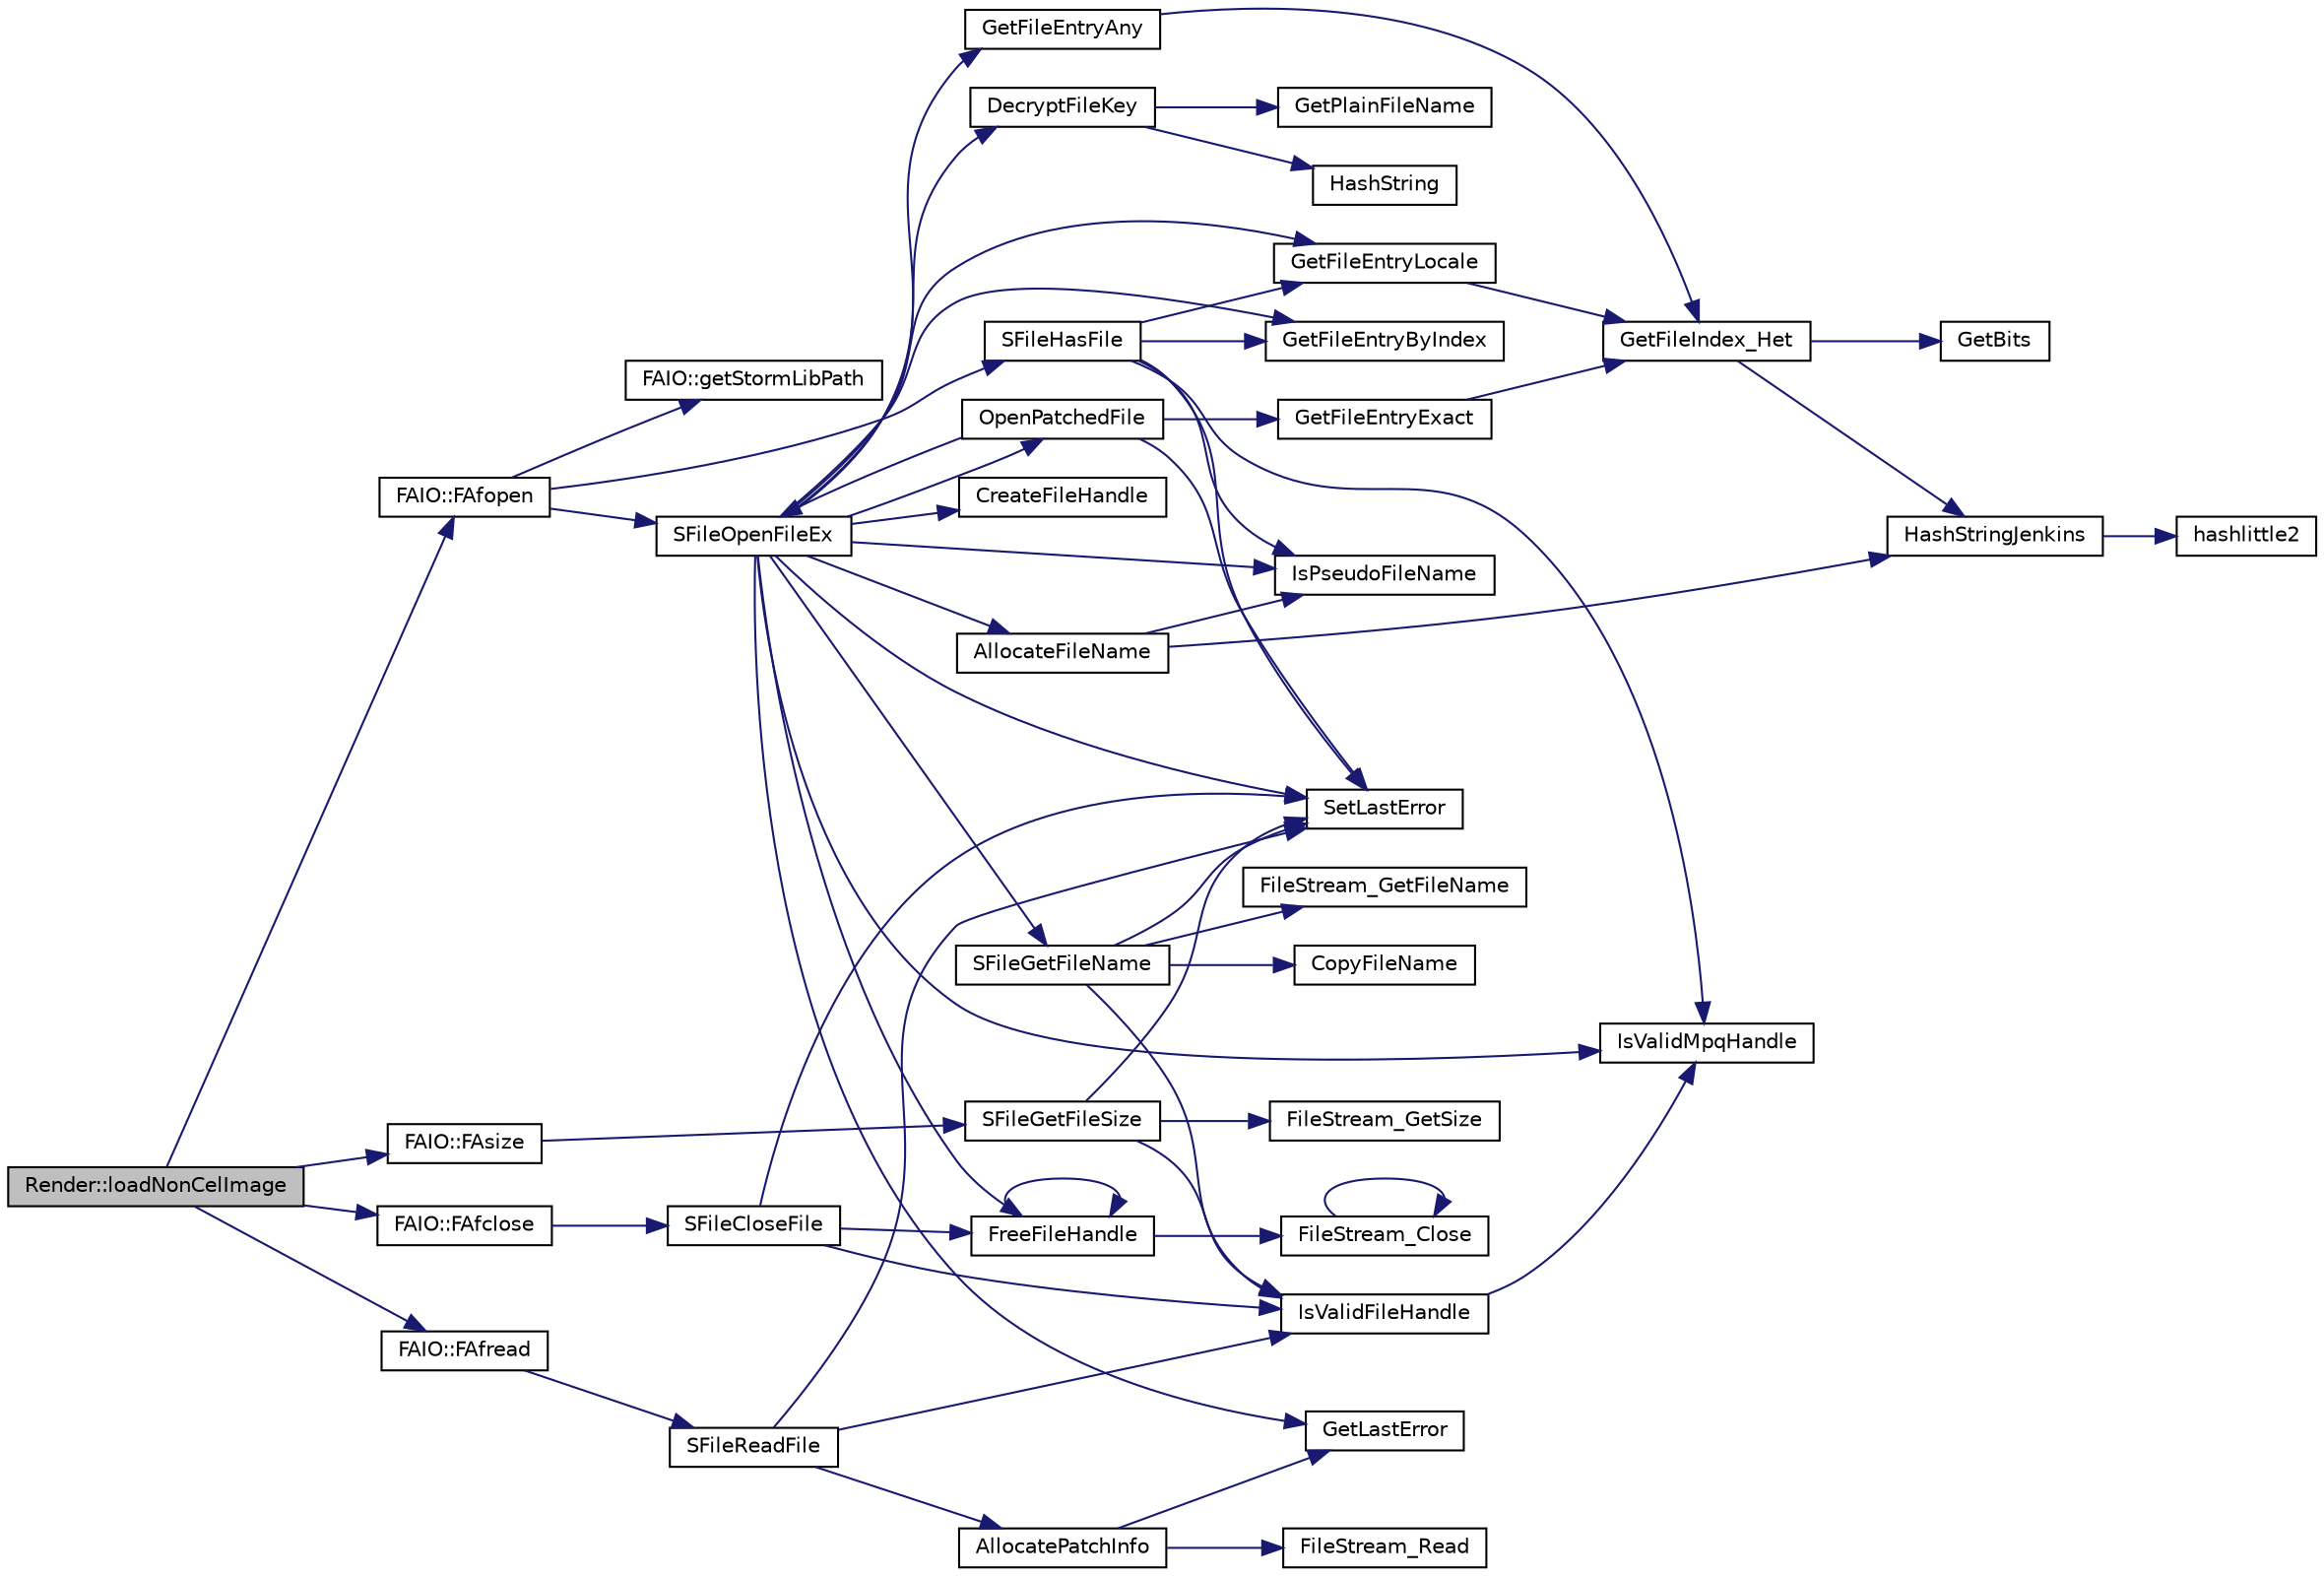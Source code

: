 digraph G
{
  edge [fontname="Helvetica",fontsize="10",labelfontname="Helvetica",labelfontsize="10"];
  node [fontname="Helvetica",fontsize="10",shape=record];
  rankdir="LR";
  Node1 [label="Render::loadNonCelImage",height=0.2,width=0.4,color="black", fillcolor="grey75", style="filled" fontcolor="black"];
  Node1 -> Node2 [color="midnightblue",fontsize="10",style="solid",fontname="Helvetica"];
  Node2 [label="FAIO::FAfopen",height=0.2,width=0.4,color="black", fillcolor="white", style="filled",URL="$namespace_f_a_i_o.html#a19fa8e6274a04bdeb5c54d1552e6248e"];
  Node2 -> Node3 [color="midnightblue",fontsize="10",style="solid",fontname="Helvetica"];
  Node3 [label="FAIO::getStormLibPath",height=0.2,width=0.4,color="black", fillcolor="white", style="filled",URL="$namespace_f_a_i_o.html#a96e8681bec0c217e0af771edd596d551"];
  Node2 -> Node4 [color="midnightblue",fontsize="10",style="solid",fontname="Helvetica"];
  Node4 [label="SFileHasFile",height=0.2,width=0.4,color="black", fillcolor="white", style="filled",URL="$_s_file_open_file_ex_8cpp.html#a7fb756b76326ffec7dbe07e4167490c0"];
  Node4 -> Node5 [color="midnightblue",fontsize="10",style="solid",fontname="Helvetica"];
  Node5 [label="IsValidMpqHandle",height=0.2,width=0.4,color="black", fillcolor="white", style="filled",URL="$_s_base_common_8cpp.html#a67882fdf8d424efbb6b2e1f748583a66"];
  Node4 -> Node6 [color="midnightblue",fontsize="10",style="solid",fontname="Helvetica"];
  Node6 [label="IsPseudoFileName",height=0.2,width=0.4,color="black", fillcolor="white", style="filled",URL="$_s_base_common_8cpp.html#ad01c4c290fa6caebc77053dbc12c1070"];
  Node4 -> Node7 [color="midnightblue",fontsize="10",style="solid",fontname="Helvetica"];
  Node7 [label="GetFileEntryLocale",height=0.2,width=0.4,color="black", fillcolor="white", style="filled",URL="$_s_base_file_table_8cpp.html#a7347ab3dd849dcc0350e1ca8d83af6b3"];
  Node7 -> Node8 [color="midnightblue",fontsize="10",style="solid",fontname="Helvetica"];
  Node8 [label="GetFileIndex_Het",height=0.2,width=0.4,color="black", fillcolor="white", style="filled",URL="$_s_base_file_table_8cpp.html#acf04d5326a7dd5e0c5d82598f8e76a50"];
  Node8 -> Node9 [color="midnightblue",fontsize="10",style="solid",fontname="Helvetica"];
  Node9 [label="HashStringJenkins",height=0.2,width=0.4,color="black", fillcolor="white", style="filled",URL="$_s_base_common_8cpp.html#a7c410e53e1793314064827d095ba86ce"];
  Node9 -> Node10 [color="midnightblue",fontsize="10",style="solid",fontname="Helvetica"];
  Node10 [label="hashlittle2",height=0.2,width=0.4,color="black", fillcolor="white", style="filled",URL="$lookup_8h.html#a28bbffa78951ac929184f31d92a05388"];
  Node8 -> Node11 [color="midnightblue",fontsize="10",style="solid",fontname="Helvetica"];
  Node11 [label="GetBits",height=0.2,width=0.4,color="black", fillcolor="white", style="filled",URL="$_s_base_file_table_8cpp.html#a8b7cf3b06d4cc7779a95a0ef92172269"];
  Node4 -> Node12 [color="midnightblue",fontsize="10",style="solid",fontname="Helvetica"];
  Node12 [label="GetFileEntryByIndex",height=0.2,width=0.4,color="black", fillcolor="white", style="filled",URL="$_s_base_file_table_8cpp.html#abf78f423c25cfc7a8065eca9dc4480af"];
  Node4 -> Node13 [color="midnightblue",fontsize="10",style="solid",fontname="Helvetica"];
  Node13 [label="SetLastError",height=0.2,width=0.4,color="black", fillcolor="white", style="filled",URL="$_file_stream_8cpp.html#ae12246cf2f9f9aa8e3a6367bd9fa2aed"];
  Node2 -> Node14 [color="midnightblue",fontsize="10",style="solid",fontname="Helvetica"];
  Node14 [label="SFileOpenFileEx",height=0.2,width=0.4,color="black", fillcolor="white", style="filled",URL="$_s_file_open_file_ex_8cpp.html#af9090bd528ef09a1c58bdb3931be5ec3"];
  Node14 -> Node5 [color="midnightblue",fontsize="10",style="solid",fontname="Helvetica"];
  Node14 -> Node6 [color="midnightblue",fontsize="10",style="solid",fontname="Helvetica"];
  Node14 -> Node12 [color="midnightblue",fontsize="10",style="solid",fontname="Helvetica"];
  Node14 -> Node7 [color="midnightblue",fontsize="10",style="solid",fontname="Helvetica"];
  Node14 -> Node15 [color="midnightblue",fontsize="10",style="solid",fontname="Helvetica"];
  Node15 [label="OpenPatchedFile",height=0.2,width=0.4,color="black", fillcolor="white", style="filled",URL="$_s_file_open_file_ex_8cpp.html#afa582c7f26b956201e18cd3677caefb8"];
  Node15 -> Node16 [color="midnightblue",fontsize="10",style="solid",fontname="Helvetica"];
  Node16 [label="GetFileEntryExact",height=0.2,width=0.4,color="black", fillcolor="white", style="filled",URL="$_s_base_file_table_8cpp.html#a90069131da300c2a6d9ff0b7a1b41806"];
  Node16 -> Node8 [color="midnightblue",fontsize="10",style="solid",fontname="Helvetica"];
  Node15 -> Node13 [color="midnightblue",fontsize="10",style="solid",fontname="Helvetica"];
  Node15 -> Node14 [color="midnightblue",fontsize="10",style="solid",fontname="Helvetica"];
  Node14 -> Node17 [color="midnightblue",fontsize="10",style="solid",fontname="Helvetica"];
  Node17 [label="GetFileEntryAny",height=0.2,width=0.4,color="black", fillcolor="white", style="filled",URL="$_s_base_file_table_8cpp.html#af5707ce5a7b11e9d533b24cda45ce7b1"];
  Node17 -> Node8 [color="midnightblue",fontsize="10",style="solid",fontname="Helvetica"];
  Node14 -> Node13 [color="midnightblue",fontsize="10",style="solid",fontname="Helvetica"];
  Node14 -> Node18 [color="midnightblue",fontsize="10",style="solid",fontname="Helvetica"];
  Node18 [label="CreateFileHandle",height=0.2,width=0.4,color="black", fillcolor="white", style="filled",URL="$_s_base_common_8cpp.html#af3e146ce1fda8ffaf72d6391956f29a3"];
  Node14 -> Node19 [color="midnightblue",fontsize="10",style="solid",fontname="Helvetica"];
  Node19 [label="AllocateFileName",height=0.2,width=0.4,color="black", fillcolor="white", style="filled",URL="$_s_base_file_table_8cpp.html#a551f6e01e95accafb0042ae9b8d81e61"];
  Node19 -> Node6 [color="midnightblue",fontsize="10",style="solid",fontname="Helvetica"];
  Node19 -> Node9 [color="midnightblue",fontsize="10",style="solid",fontname="Helvetica"];
  Node14 -> Node20 [color="midnightblue",fontsize="10",style="solid",fontname="Helvetica"];
  Node20 [label="DecryptFileKey",height=0.2,width=0.4,color="black", fillcolor="white", style="filled",URL="$_s_base_common_8cpp.html#af48f792817421c6ae782d3ea4f6e8772"];
  Node20 -> Node21 [color="midnightblue",fontsize="10",style="solid",fontname="Helvetica"];
  Node21 [label="GetPlainFileName",height=0.2,width=0.4,color="black", fillcolor="white", style="filled",URL="$_file_stream_8cpp.html#a4182f61165951a9334874d488e089844"];
  Node20 -> Node22 [color="midnightblue",fontsize="10",style="solid",fontname="Helvetica"];
  Node22 [label="HashString",height=0.2,width=0.4,color="black", fillcolor="white", style="filled",URL="$_s_base_common_8cpp.html#a253e7854c54b950673d285bc8ceba83a"];
  Node14 -> Node23 [color="midnightblue",fontsize="10",style="solid",fontname="Helvetica"];
  Node23 [label="SFileGetFileName",height=0.2,width=0.4,color="black", fillcolor="white", style="filled",URL="$_s_file_get_file_info_8cpp.html#a3909beee4f92f439ad52faef54a6a296"];
  Node23 -> Node24 [color="midnightblue",fontsize="10",style="solid",fontname="Helvetica"];
  Node24 [label="IsValidFileHandle",height=0.2,width=0.4,color="black", fillcolor="white", style="filled",URL="$_s_base_common_8cpp.html#a3216d5c62d758be099dfa3324cf34dd3"];
  Node24 -> Node5 [color="midnightblue",fontsize="10",style="solid",fontname="Helvetica"];
  Node23 -> Node25 [color="midnightblue",fontsize="10",style="solid",fontname="Helvetica"];
  Node25 [label="FileStream_GetFileName",height=0.2,width=0.4,color="black", fillcolor="white", style="filled",URL="$_file_stream_8cpp.html#a900badc0a3d7dff123d1c8a0b45c3c70"];
  Node23 -> Node26 [color="midnightblue",fontsize="10",style="solid",fontname="Helvetica"];
  Node26 [label="CopyFileName",height=0.2,width=0.4,color="black", fillcolor="white", style="filled",URL="$_file_stream_8cpp.html#ac501502e4d0f6f5904f24190566c3beb"];
  Node23 -> Node13 [color="midnightblue",fontsize="10",style="solid",fontname="Helvetica"];
  Node14 -> Node27 [color="midnightblue",fontsize="10",style="solid",fontname="Helvetica"];
  Node27 [label="GetLastError",height=0.2,width=0.4,color="black", fillcolor="white", style="filled",URL="$_file_stream_8cpp.html#a10b9a284527af83a44533867b0aff0fc"];
  Node14 -> Node28 [color="midnightblue",fontsize="10",style="solid",fontname="Helvetica"];
  Node28 [label="FreeFileHandle",height=0.2,width=0.4,color="black", fillcolor="white", style="filled",URL="$_s_base_common_8cpp.html#a18f4fd98a66477ad38b6b12f27cf2ad0"];
  Node28 -> Node28 [color="midnightblue",fontsize="10",style="solid",fontname="Helvetica"];
  Node28 -> Node29 [color="midnightblue",fontsize="10",style="solid",fontname="Helvetica"];
  Node29 [label="FileStream_Close",height=0.2,width=0.4,color="black", fillcolor="white", style="filled",URL="$_file_stream_8cpp.html#ae8b75c4797726e9c5ee0b4b03bf31442"];
  Node29 -> Node29 [color="midnightblue",fontsize="10",style="solid",fontname="Helvetica"];
  Node1 -> Node30 [color="midnightblue",fontsize="10",style="solid",fontname="Helvetica"];
  Node30 [label="FAIO::FAsize",height=0.2,width=0.4,color="black", fillcolor="white", style="filled",URL="$namespace_f_a_i_o.html#a9d547e56596e31ea2319e851e0010d90"];
  Node30 -> Node31 [color="midnightblue",fontsize="10",style="solid",fontname="Helvetica"];
  Node31 [label="SFileGetFileSize",height=0.2,width=0.4,color="black", fillcolor="white", style="filled",URL="$_s_file_read_file_8cpp.html#a1d30c5a49fb9c1c1669884646282e4d3"];
  Node31 -> Node24 [color="midnightblue",fontsize="10",style="solid",fontname="Helvetica"];
  Node31 -> Node32 [color="midnightblue",fontsize="10",style="solid",fontname="Helvetica"];
  Node32 [label="FileStream_GetSize",height=0.2,width=0.4,color="black", fillcolor="white", style="filled",URL="$_file_stream_8cpp.html#af505319882f0f4aaf396b6d061a2275b"];
  Node31 -> Node13 [color="midnightblue",fontsize="10",style="solid",fontname="Helvetica"];
  Node1 -> Node33 [color="midnightblue",fontsize="10",style="solid",fontname="Helvetica"];
  Node33 [label="FAIO::FAfread",height=0.2,width=0.4,color="black", fillcolor="white", style="filled",URL="$namespace_f_a_i_o.html#a68409e8d223eec973ba9abdce4e0c6d0"];
  Node33 -> Node34 [color="midnightblue",fontsize="10",style="solid",fontname="Helvetica"];
  Node34 [label="SFileReadFile",height=0.2,width=0.4,color="black", fillcolor="white", style="filled",URL="$_s_file_read_file_8cpp.html#a3c81a68cbecef70ab57c9d3145ef8b7d"];
  Node34 -> Node24 [color="midnightblue",fontsize="10",style="solid",fontname="Helvetica"];
  Node34 -> Node13 [color="midnightblue",fontsize="10",style="solid",fontname="Helvetica"];
  Node34 -> Node35 [color="midnightblue",fontsize="10",style="solid",fontname="Helvetica"];
  Node35 [label="AllocatePatchInfo",height=0.2,width=0.4,color="black", fillcolor="white", style="filled",URL="$_s_base_common_8cpp.html#ace1d87f4df2379a25c5516fbcc027d0c"];
  Node35 -> Node36 [color="midnightblue",fontsize="10",style="solid",fontname="Helvetica"];
  Node36 [label="FileStream_Read",height=0.2,width=0.4,color="black", fillcolor="white", style="filled",URL="$_file_stream_8cpp.html#a593f3b1416f7497c28fa5552cd1b3003"];
  Node35 -> Node27 [color="midnightblue",fontsize="10",style="solid",fontname="Helvetica"];
  Node1 -> Node37 [color="midnightblue",fontsize="10",style="solid",fontname="Helvetica"];
  Node37 [label="FAIO::FAfclose",height=0.2,width=0.4,color="black", fillcolor="white", style="filled",URL="$namespace_f_a_i_o.html#aa25595114f47db59a9c880caf2c83022"];
  Node37 -> Node38 [color="midnightblue",fontsize="10",style="solid",fontname="Helvetica"];
  Node38 [label="SFileCloseFile",height=0.2,width=0.4,color="black", fillcolor="white", style="filled",URL="$_s_file_open_file_ex_8cpp.html#a49a09a38e6dc3b1afd95163a1c9052c6"];
  Node38 -> Node24 [color="midnightblue",fontsize="10",style="solid",fontname="Helvetica"];
  Node38 -> Node13 [color="midnightblue",fontsize="10",style="solid",fontname="Helvetica"];
  Node38 -> Node28 [color="midnightblue",fontsize="10",style="solid",fontname="Helvetica"];
}
